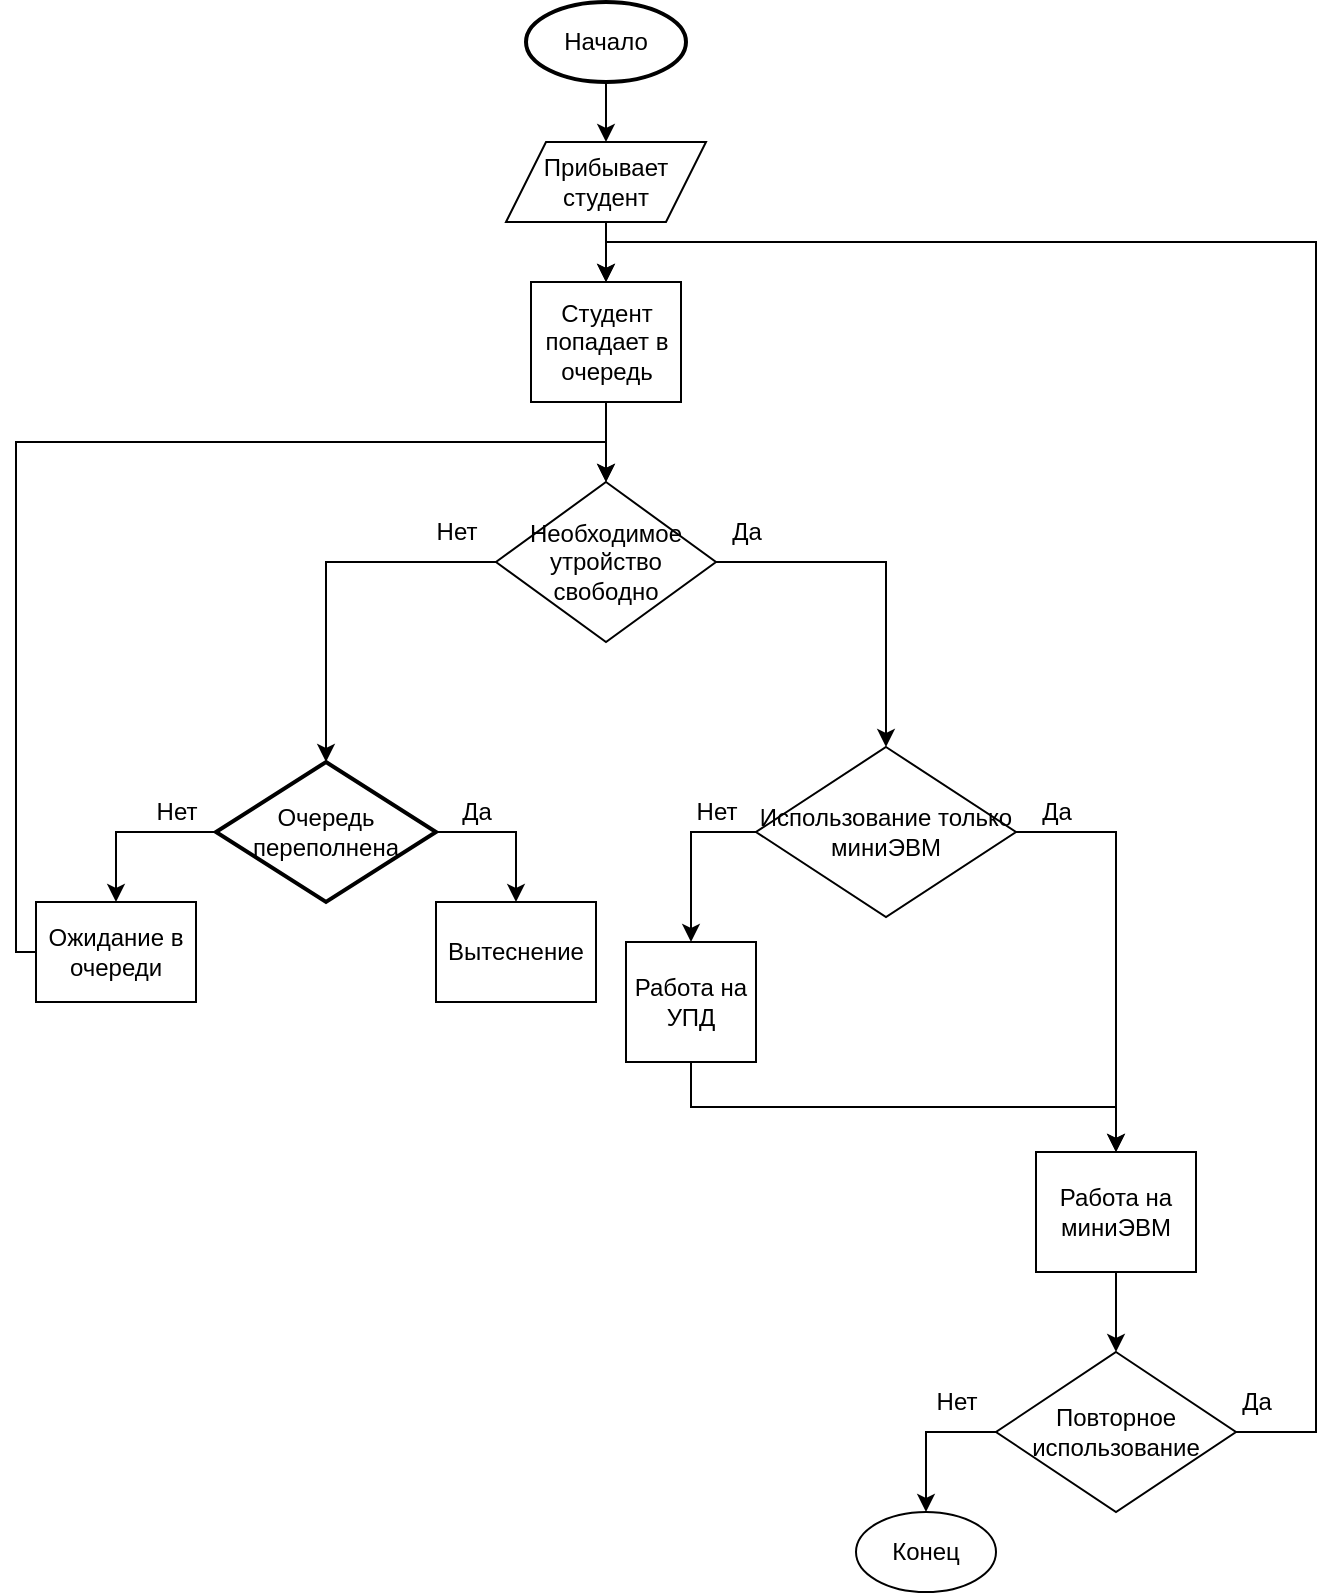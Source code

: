 <mxfile version="24.4.0" type="device">
  <diagram id="C5RBs43oDa-KdzZeNtuy" name="Page-1">
    <mxGraphModel dx="2390" dy="1393" grid="1" gridSize="10" guides="1" tooltips="1" connect="1" arrows="1" fold="1" page="1" pageScale="1" pageWidth="827" pageHeight="1169" math="0" shadow="0">
      <root>
        <mxCell id="WIyWlLk6GJQsqaUBKTNV-0" />
        <mxCell id="WIyWlLk6GJQsqaUBKTNV-1" parent="WIyWlLk6GJQsqaUBKTNV-0" />
        <mxCell id="clgBbZ1NQHeZ-v6ARwOJ-5" style="edgeStyle=orthogonalEdgeStyle;rounded=0;orthogonalLoop=1;jettySize=auto;html=1;exitX=0.5;exitY=1;exitDx=0;exitDy=0;exitPerimeter=0;entryX=0.5;entryY=0;entryDx=0;entryDy=0;" edge="1" parent="WIyWlLk6GJQsqaUBKTNV-1" source="clgBbZ1NQHeZ-v6ARwOJ-0" target="clgBbZ1NQHeZ-v6ARwOJ-1">
          <mxGeometry relative="1" as="geometry" />
        </mxCell>
        <mxCell id="clgBbZ1NQHeZ-v6ARwOJ-0" value="Начало" style="strokeWidth=2;html=1;shape=mxgraph.flowchart.start_1;whiteSpace=wrap;" vertex="1" parent="WIyWlLk6GJQsqaUBKTNV-1">
          <mxGeometry x="355" y="10" width="80" height="40" as="geometry" />
        </mxCell>
        <mxCell id="clgBbZ1NQHeZ-v6ARwOJ-11" style="edgeStyle=orthogonalEdgeStyle;rounded=0;orthogonalLoop=1;jettySize=auto;html=1;exitX=0.5;exitY=1;exitDx=0;exitDy=0;entryX=0.5;entryY=0;entryDx=0;entryDy=0;" edge="1" parent="WIyWlLk6GJQsqaUBKTNV-1" source="clgBbZ1NQHeZ-v6ARwOJ-1" target="clgBbZ1NQHeZ-v6ARwOJ-10">
          <mxGeometry relative="1" as="geometry" />
        </mxCell>
        <mxCell id="clgBbZ1NQHeZ-v6ARwOJ-1" value="Прибывает&lt;div&gt;студент&lt;/div&gt;" style="shape=parallelogram;perimeter=parallelogramPerimeter;whiteSpace=wrap;html=1;fixedSize=1;" vertex="1" parent="WIyWlLk6GJQsqaUBKTNV-1">
          <mxGeometry x="345" y="80" width="100" height="40" as="geometry" />
        </mxCell>
        <mxCell id="clgBbZ1NQHeZ-v6ARwOJ-24" style="edgeStyle=orthogonalEdgeStyle;rounded=0;orthogonalLoop=1;jettySize=auto;html=1;exitX=1;exitY=0.5;exitDx=0;exitDy=0;entryX=0.5;entryY=0;entryDx=0;entryDy=0;" edge="1" parent="WIyWlLk6GJQsqaUBKTNV-1" source="clgBbZ1NQHeZ-v6ARwOJ-3" target="clgBbZ1NQHeZ-v6ARwOJ-23">
          <mxGeometry relative="1" as="geometry" />
        </mxCell>
        <mxCell id="clgBbZ1NQHeZ-v6ARwOJ-3" value="Необходимое утройство свободно" style="rhombus;whiteSpace=wrap;html=1;" vertex="1" parent="WIyWlLk6GJQsqaUBKTNV-1">
          <mxGeometry x="340" y="250" width="110" height="80" as="geometry" />
        </mxCell>
        <mxCell id="clgBbZ1NQHeZ-v6ARwOJ-14" style="edgeStyle=orthogonalEdgeStyle;rounded=0;orthogonalLoop=1;jettySize=auto;html=1;exitX=0;exitY=0.5;exitDx=0;exitDy=0;exitPerimeter=0;entryX=0.5;entryY=0;entryDx=0;entryDy=0;" edge="1" parent="WIyWlLk6GJQsqaUBKTNV-1" source="clgBbZ1NQHeZ-v6ARwOJ-8" target="clgBbZ1NQHeZ-v6ARwOJ-13">
          <mxGeometry relative="1" as="geometry" />
        </mxCell>
        <mxCell id="clgBbZ1NQHeZ-v6ARwOJ-20" style="edgeStyle=orthogonalEdgeStyle;rounded=0;orthogonalLoop=1;jettySize=auto;html=1;exitX=1;exitY=0.5;exitDx=0;exitDy=0;exitPerimeter=0;entryX=0.5;entryY=0;entryDx=0;entryDy=0;" edge="1" parent="WIyWlLk6GJQsqaUBKTNV-1" source="clgBbZ1NQHeZ-v6ARwOJ-8" target="clgBbZ1NQHeZ-v6ARwOJ-19">
          <mxGeometry relative="1" as="geometry" />
        </mxCell>
        <mxCell id="clgBbZ1NQHeZ-v6ARwOJ-8" value="Очередь переполнена" style="strokeWidth=2;html=1;shape=mxgraph.flowchart.decision;whiteSpace=wrap;" vertex="1" parent="WIyWlLk6GJQsqaUBKTNV-1">
          <mxGeometry x="200" y="390" width="110" height="70" as="geometry" />
        </mxCell>
        <mxCell id="clgBbZ1NQHeZ-v6ARwOJ-9" style="edgeStyle=orthogonalEdgeStyle;rounded=0;orthogonalLoop=1;jettySize=auto;html=1;exitX=0;exitY=0.5;exitDx=0;exitDy=0;entryX=0.5;entryY=0;entryDx=0;entryDy=0;entryPerimeter=0;" edge="1" parent="WIyWlLk6GJQsqaUBKTNV-1" source="clgBbZ1NQHeZ-v6ARwOJ-3" target="clgBbZ1NQHeZ-v6ARwOJ-8">
          <mxGeometry relative="1" as="geometry" />
        </mxCell>
        <mxCell id="clgBbZ1NQHeZ-v6ARwOJ-12" style="edgeStyle=orthogonalEdgeStyle;rounded=0;orthogonalLoop=1;jettySize=auto;html=1;exitX=0.5;exitY=1;exitDx=0;exitDy=0;entryX=0.5;entryY=0;entryDx=0;entryDy=0;" edge="1" parent="WIyWlLk6GJQsqaUBKTNV-1" source="clgBbZ1NQHeZ-v6ARwOJ-10" target="clgBbZ1NQHeZ-v6ARwOJ-3">
          <mxGeometry relative="1" as="geometry" />
        </mxCell>
        <mxCell id="clgBbZ1NQHeZ-v6ARwOJ-10" value="Студент попадает в очередь" style="rounded=0;whiteSpace=wrap;html=1;" vertex="1" parent="WIyWlLk6GJQsqaUBKTNV-1">
          <mxGeometry x="357.5" y="150" width="75" height="60" as="geometry" />
        </mxCell>
        <mxCell id="clgBbZ1NQHeZ-v6ARwOJ-16" style="edgeStyle=orthogonalEdgeStyle;rounded=0;orthogonalLoop=1;jettySize=auto;html=1;exitX=0;exitY=0.5;exitDx=0;exitDy=0;entryX=0.5;entryY=0;entryDx=0;entryDy=0;" edge="1" parent="WIyWlLk6GJQsqaUBKTNV-1" source="clgBbZ1NQHeZ-v6ARwOJ-13" target="clgBbZ1NQHeZ-v6ARwOJ-3">
          <mxGeometry relative="1" as="geometry">
            <mxPoint x="400" y="230" as="targetPoint" />
            <Array as="points">
              <mxPoint x="100" y="485" />
              <mxPoint x="100" y="230" />
              <mxPoint x="395" y="230" />
            </Array>
          </mxGeometry>
        </mxCell>
        <mxCell id="clgBbZ1NQHeZ-v6ARwOJ-13" value="Ожидание в очереди" style="rounded=0;whiteSpace=wrap;html=1;" vertex="1" parent="WIyWlLk6GJQsqaUBKTNV-1">
          <mxGeometry x="110" y="460" width="80" height="50" as="geometry" />
        </mxCell>
        <mxCell id="clgBbZ1NQHeZ-v6ARwOJ-17" value="Нет" style="text;html=1;align=center;verticalAlign=middle;resizable=0;points=[];autosize=1;strokeColor=none;fillColor=none;" vertex="1" parent="WIyWlLk6GJQsqaUBKTNV-1">
          <mxGeometry x="300" y="260" width="40" height="30" as="geometry" />
        </mxCell>
        <mxCell id="clgBbZ1NQHeZ-v6ARwOJ-18" value="Нет" style="text;html=1;align=center;verticalAlign=middle;resizable=0;points=[];autosize=1;strokeColor=none;fillColor=none;" vertex="1" parent="WIyWlLk6GJQsqaUBKTNV-1">
          <mxGeometry x="160" y="400" width="40" height="30" as="geometry" />
        </mxCell>
        <mxCell id="clgBbZ1NQHeZ-v6ARwOJ-19" value="Вытеснение" style="rounded=0;whiteSpace=wrap;html=1;" vertex="1" parent="WIyWlLk6GJQsqaUBKTNV-1">
          <mxGeometry x="310" y="460" width="80" height="50" as="geometry" />
        </mxCell>
        <mxCell id="clgBbZ1NQHeZ-v6ARwOJ-21" value="Да" style="text;html=1;align=center;verticalAlign=middle;resizable=0;points=[];autosize=1;strokeColor=none;fillColor=none;" vertex="1" parent="WIyWlLk6GJQsqaUBKTNV-1">
          <mxGeometry x="310" y="400" width="40" height="30" as="geometry" />
        </mxCell>
        <mxCell id="clgBbZ1NQHeZ-v6ARwOJ-28" style="edgeStyle=orthogonalEdgeStyle;rounded=0;orthogonalLoop=1;jettySize=auto;html=1;exitX=0;exitY=0.5;exitDx=0;exitDy=0;entryX=0.5;entryY=0;entryDx=0;entryDy=0;" edge="1" parent="WIyWlLk6GJQsqaUBKTNV-1" source="clgBbZ1NQHeZ-v6ARwOJ-23" target="clgBbZ1NQHeZ-v6ARwOJ-27">
          <mxGeometry relative="1" as="geometry" />
        </mxCell>
        <mxCell id="clgBbZ1NQHeZ-v6ARwOJ-30" style="edgeStyle=orthogonalEdgeStyle;rounded=0;orthogonalLoop=1;jettySize=auto;html=1;exitX=1;exitY=0.5;exitDx=0;exitDy=0;entryX=0.5;entryY=0;entryDx=0;entryDy=0;" edge="1" parent="WIyWlLk6GJQsqaUBKTNV-1" source="clgBbZ1NQHeZ-v6ARwOJ-23" target="clgBbZ1NQHeZ-v6ARwOJ-26">
          <mxGeometry relative="1" as="geometry" />
        </mxCell>
        <mxCell id="clgBbZ1NQHeZ-v6ARwOJ-23" value="Использование только миниЭВМ" style="rhombus;whiteSpace=wrap;html=1;" vertex="1" parent="WIyWlLk6GJQsqaUBKTNV-1">
          <mxGeometry x="470" y="382.5" width="130" height="85" as="geometry" />
        </mxCell>
        <mxCell id="clgBbZ1NQHeZ-v6ARwOJ-25" value="Да" style="text;html=1;align=center;verticalAlign=middle;resizable=0;points=[];autosize=1;strokeColor=none;fillColor=none;" vertex="1" parent="WIyWlLk6GJQsqaUBKTNV-1">
          <mxGeometry x="445" y="260" width="40" height="30" as="geometry" />
        </mxCell>
        <mxCell id="clgBbZ1NQHeZ-v6ARwOJ-37" style="edgeStyle=orthogonalEdgeStyle;rounded=0;orthogonalLoop=1;jettySize=auto;html=1;exitX=0.5;exitY=1;exitDx=0;exitDy=0;entryX=0.5;entryY=0;entryDx=0;entryDy=0;" edge="1" parent="WIyWlLk6GJQsqaUBKTNV-1" source="clgBbZ1NQHeZ-v6ARwOJ-26" target="clgBbZ1NQHeZ-v6ARwOJ-33">
          <mxGeometry relative="1" as="geometry" />
        </mxCell>
        <mxCell id="clgBbZ1NQHeZ-v6ARwOJ-26" value="Работа на миниЭВМ" style="rounded=0;whiteSpace=wrap;html=1;" vertex="1" parent="WIyWlLk6GJQsqaUBKTNV-1">
          <mxGeometry x="610" y="585" width="80" height="60" as="geometry" />
        </mxCell>
        <mxCell id="clgBbZ1NQHeZ-v6ARwOJ-32" style="edgeStyle=orthogonalEdgeStyle;rounded=0;orthogonalLoop=1;jettySize=auto;html=1;exitX=0.5;exitY=1;exitDx=0;exitDy=0;entryX=0.5;entryY=0;entryDx=0;entryDy=0;" edge="1" parent="WIyWlLk6GJQsqaUBKTNV-1" source="clgBbZ1NQHeZ-v6ARwOJ-27" target="clgBbZ1NQHeZ-v6ARwOJ-26">
          <mxGeometry relative="1" as="geometry" />
        </mxCell>
        <mxCell id="clgBbZ1NQHeZ-v6ARwOJ-27" value="Работа на УПД" style="rounded=0;whiteSpace=wrap;html=1;" vertex="1" parent="WIyWlLk6GJQsqaUBKTNV-1">
          <mxGeometry x="405" y="480" width="65" height="60" as="geometry" />
        </mxCell>
        <mxCell id="clgBbZ1NQHeZ-v6ARwOJ-29" value="Нет" style="text;html=1;align=center;verticalAlign=middle;resizable=0;points=[];autosize=1;strokeColor=none;fillColor=none;" vertex="1" parent="WIyWlLk6GJQsqaUBKTNV-1">
          <mxGeometry x="430" y="400" width="40" height="30" as="geometry" />
        </mxCell>
        <mxCell id="clgBbZ1NQHeZ-v6ARwOJ-31" value="Да" style="text;html=1;align=center;verticalAlign=middle;resizable=0;points=[];autosize=1;strokeColor=none;fillColor=none;" vertex="1" parent="WIyWlLk6GJQsqaUBKTNV-1">
          <mxGeometry x="600" y="400" width="40" height="30" as="geometry" />
        </mxCell>
        <mxCell id="clgBbZ1NQHeZ-v6ARwOJ-35" style="edgeStyle=orthogonalEdgeStyle;rounded=0;orthogonalLoop=1;jettySize=auto;html=1;exitX=0;exitY=0.5;exitDx=0;exitDy=0;entryX=0.5;entryY=0;entryDx=0;entryDy=0;" edge="1" parent="WIyWlLk6GJQsqaUBKTNV-1" source="clgBbZ1NQHeZ-v6ARwOJ-33" target="clgBbZ1NQHeZ-v6ARwOJ-34">
          <mxGeometry relative="1" as="geometry" />
        </mxCell>
        <mxCell id="clgBbZ1NQHeZ-v6ARwOJ-38" style="edgeStyle=orthogonalEdgeStyle;rounded=0;orthogonalLoop=1;jettySize=auto;html=1;exitX=1;exitY=0.5;exitDx=0;exitDy=0;entryX=0.5;entryY=0;entryDx=0;entryDy=0;" edge="1" parent="WIyWlLk6GJQsqaUBKTNV-1" source="clgBbZ1NQHeZ-v6ARwOJ-33" target="clgBbZ1NQHeZ-v6ARwOJ-10">
          <mxGeometry relative="1" as="geometry">
            <Array as="points">
              <mxPoint x="750" y="725" />
              <mxPoint x="750" y="130" />
              <mxPoint x="395" y="130" />
            </Array>
          </mxGeometry>
        </mxCell>
        <mxCell id="clgBbZ1NQHeZ-v6ARwOJ-33" value="Повторное использование" style="rhombus;whiteSpace=wrap;html=1;" vertex="1" parent="WIyWlLk6GJQsqaUBKTNV-1">
          <mxGeometry x="590" y="685" width="120" height="80" as="geometry" />
        </mxCell>
        <mxCell id="clgBbZ1NQHeZ-v6ARwOJ-34" value="Конец" style="ellipse;whiteSpace=wrap;html=1;" vertex="1" parent="WIyWlLk6GJQsqaUBKTNV-1">
          <mxGeometry x="520" y="765" width="70" height="40" as="geometry" />
        </mxCell>
        <mxCell id="clgBbZ1NQHeZ-v6ARwOJ-36" value="Нет" style="text;html=1;align=center;verticalAlign=middle;resizable=0;points=[];autosize=1;strokeColor=none;fillColor=none;" vertex="1" parent="WIyWlLk6GJQsqaUBKTNV-1">
          <mxGeometry x="550" y="695" width="40" height="30" as="geometry" />
        </mxCell>
        <mxCell id="clgBbZ1NQHeZ-v6ARwOJ-39" value="Да" style="text;html=1;align=center;verticalAlign=middle;resizable=0;points=[];autosize=1;strokeColor=none;fillColor=none;" vertex="1" parent="WIyWlLk6GJQsqaUBKTNV-1">
          <mxGeometry x="700" y="695" width="40" height="30" as="geometry" />
        </mxCell>
      </root>
    </mxGraphModel>
  </diagram>
</mxfile>
